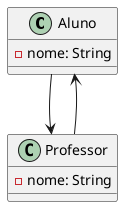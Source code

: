 @startuml
'https://plantuml.com/class-diagram

class Aluno {
  -nome: String
}
class Professor {
  -nome: String
}
Aluno --> Professor
Professor --> Aluno

@enduml